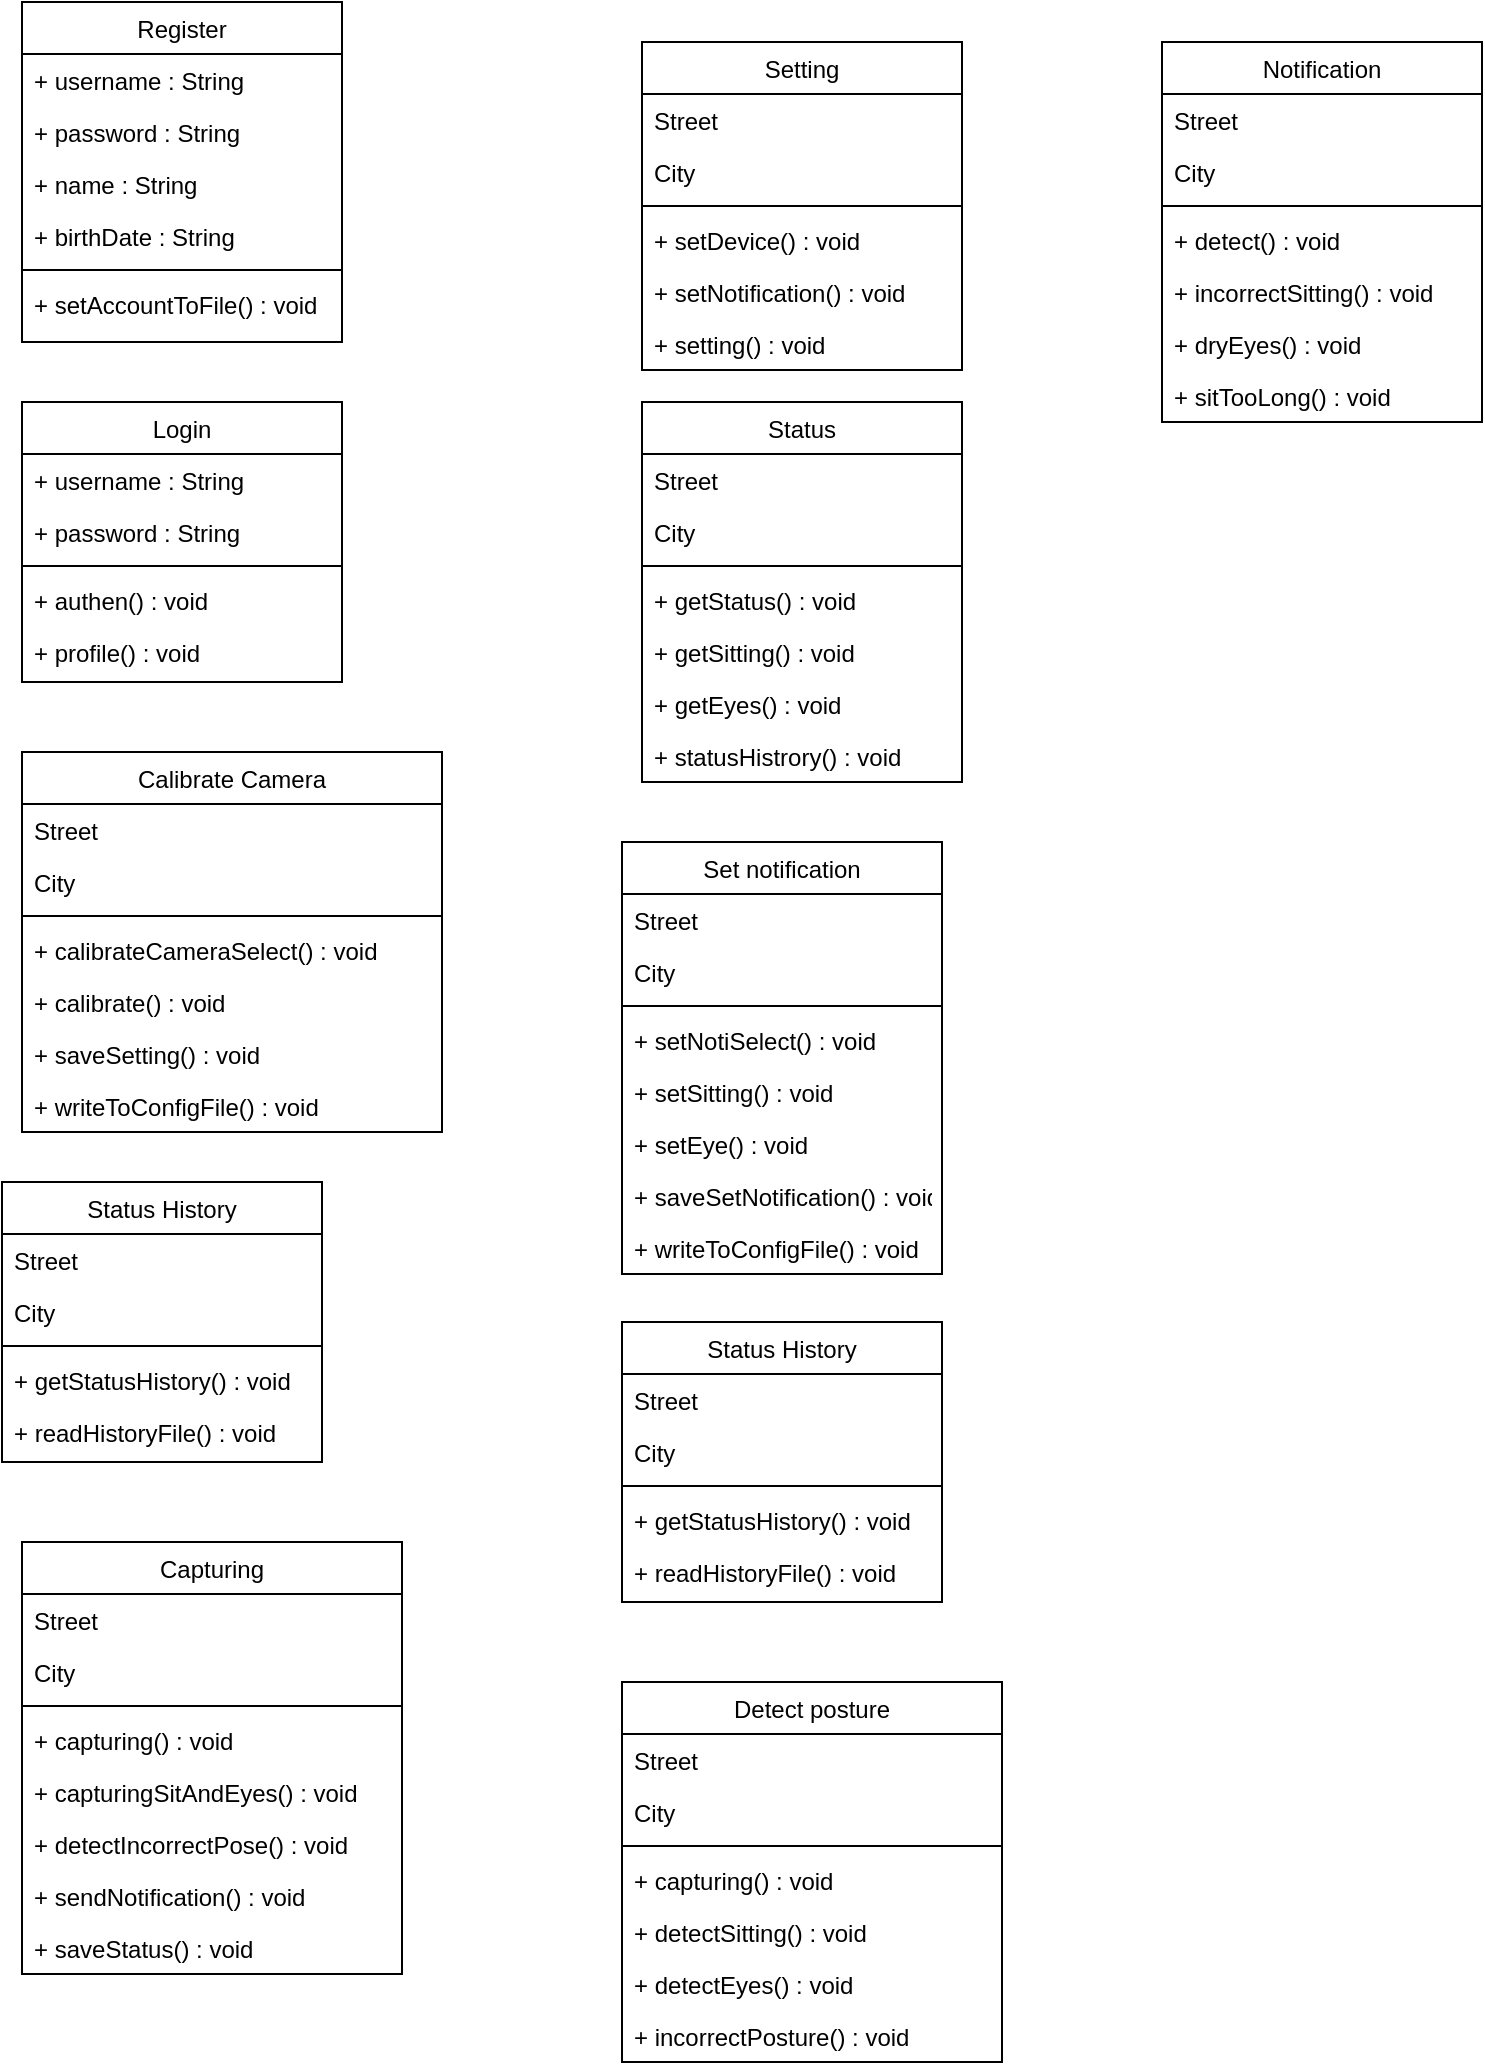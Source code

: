 <mxfile version="15.5.1" type="github">
  <diagram id="C5RBs43oDa-KdzZeNtuy" name="Page-1">
    <mxGraphModel dx="1593" dy="786" grid="1" gridSize="10" guides="1" tooltips="1" connect="1" arrows="1" fold="1" page="1" pageScale="1" pageWidth="827" pageHeight="1169" math="0" shadow="0">
      <root>
        <mxCell id="WIyWlLk6GJQsqaUBKTNV-0" />
        <mxCell id="WIyWlLk6GJQsqaUBKTNV-1" parent="WIyWlLk6GJQsqaUBKTNV-0" />
        <mxCell id="zkfFHV4jXpPFQw0GAbJ--0" value="Register" style="swimlane;fontStyle=0;align=center;verticalAlign=top;childLayout=stackLayout;horizontal=1;startSize=26;horizontalStack=0;resizeParent=1;resizeLast=0;collapsible=1;marginBottom=0;rounded=0;shadow=0;strokeWidth=1;" parent="WIyWlLk6GJQsqaUBKTNV-1" vertex="1">
          <mxGeometry x="50" y="20" width="160" height="170" as="geometry">
            <mxRectangle x="230" y="140" width="160" height="26" as="alternateBounds" />
          </mxGeometry>
        </mxCell>
        <mxCell id="zkfFHV4jXpPFQw0GAbJ--1" value="+ username : String" style="text;align=left;verticalAlign=top;spacingLeft=4;spacingRight=4;overflow=hidden;rotatable=0;points=[[0,0.5],[1,0.5]];portConstraint=eastwest;" parent="zkfFHV4jXpPFQw0GAbJ--0" vertex="1">
          <mxGeometry y="26" width="160" height="26" as="geometry" />
        </mxCell>
        <mxCell id="zkfFHV4jXpPFQw0GAbJ--2" value="+ password : String" style="text;align=left;verticalAlign=top;spacingLeft=4;spacingRight=4;overflow=hidden;rotatable=0;points=[[0,0.5],[1,0.5]];portConstraint=eastwest;rounded=0;shadow=0;html=0;" parent="zkfFHV4jXpPFQw0GAbJ--0" vertex="1">
          <mxGeometry y="52" width="160" height="26" as="geometry" />
        </mxCell>
        <mxCell id="vv1hb8bBGI_ncl7h0-FY-2" value="+ name : String" style="text;align=left;verticalAlign=top;spacingLeft=4;spacingRight=4;overflow=hidden;rotatable=0;points=[[0,0.5],[1,0.5]];portConstraint=eastwest;rounded=0;shadow=0;html=0;" vertex="1" parent="zkfFHV4jXpPFQw0GAbJ--0">
          <mxGeometry y="78" width="160" height="26" as="geometry" />
        </mxCell>
        <mxCell id="zkfFHV4jXpPFQw0GAbJ--3" value="+ birthDate : String" style="text;align=left;verticalAlign=top;spacingLeft=4;spacingRight=4;overflow=hidden;rotatable=0;points=[[0,0.5],[1,0.5]];portConstraint=eastwest;rounded=0;shadow=0;html=0;" parent="zkfFHV4jXpPFQw0GAbJ--0" vertex="1">
          <mxGeometry y="104" width="160" height="26" as="geometry" />
        </mxCell>
        <mxCell id="zkfFHV4jXpPFQw0GAbJ--4" value="" style="line;html=1;strokeWidth=1;align=left;verticalAlign=middle;spacingTop=-1;spacingLeft=3;spacingRight=3;rotatable=0;labelPosition=right;points=[];portConstraint=eastwest;" parent="zkfFHV4jXpPFQw0GAbJ--0" vertex="1">
          <mxGeometry y="130" width="160" height="8" as="geometry" />
        </mxCell>
        <mxCell id="zkfFHV4jXpPFQw0GAbJ--5" value="+ setAccountToFile() : void" style="text;align=left;verticalAlign=top;spacingLeft=4;spacingRight=4;overflow=hidden;rotatable=0;points=[[0,0.5],[1,0.5]];portConstraint=eastwest;" parent="zkfFHV4jXpPFQw0GAbJ--0" vertex="1">
          <mxGeometry y="138" width="160" height="26" as="geometry" />
        </mxCell>
        <mxCell id="zkfFHV4jXpPFQw0GAbJ--6" value="Login" style="swimlane;fontStyle=0;align=center;verticalAlign=top;childLayout=stackLayout;horizontal=1;startSize=26;horizontalStack=0;resizeParent=1;resizeLast=0;collapsible=1;marginBottom=0;rounded=0;shadow=0;strokeWidth=1;" parent="WIyWlLk6GJQsqaUBKTNV-1" vertex="1">
          <mxGeometry x="50" y="220" width="160" height="140" as="geometry">
            <mxRectangle x="130" y="380" width="160" height="26" as="alternateBounds" />
          </mxGeometry>
        </mxCell>
        <mxCell id="vv1hb8bBGI_ncl7h0-FY-4" value="+ username : String" style="text;align=left;verticalAlign=top;spacingLeft=4;spacingRight=4;overflow=hidden;rotatable=0;points=[[0,0.5],[1,0.5]];portConstraint=eastwest;" vertex="1" parent="zkfFHV4jXpPFQw0GAbJ--6">
          <mxGeometry y="26" width="160" height="26" as="geometry" />
        </mxCell>
        <mxCell id="vv1hb8bBGI_ncl7h0-FY-5" value="+ password : String" style="text;align=left;verticalAlign=top;spacingLeft=4;spacingRight=4;overflow=hidden;rotatable=0;points=[[0,0.5],[1,0.5]];portConstraint=eastwest;rounded=0;shadow=0;html=0;" vertex="1" parent="zkfFHV4jXpPFQw0GAbJ--6">
          <mxGeometry y="52" width="160" height="26" as="geometry" />
        </mxCell>
        <mxCell id="zkfFHV4jXpPFQw0GAbJ--9" value="" style="line;html=1;strokeWidth=1;align=left;verticalAlign=middle;spacingTop=-1;spacingLeft=3;spacingRight=3;rotatable=0;labelPosition=right;points=[];portConstraint=eastwest;" parent="zkfFHV4jXpPFQw0GAbJ--6" vertex="1">
          <mxGeometry y="78" width="160" height="8" as="geometry" />
        </mxCell>
        <mxCell id="zkfFHV4jXpPFQw0GAbJ--10" value="+ authen() : void" style="text;align=left;verticalAlign=top;spacingLeft=4;spacingRight=4;overflow=hidden;rotatable=0;points=[[0,0.5],[1,0.5]];portConstraint=eastwest;fontStyle=0" parent="zkfFHV4jXpPFQw0GAbJ--6" vertex="1">
          <mxGeometry y="86" width="160" height="26" as="geometry" />
        </mxCell>
        <mxCell id="zkfFHV4jXpPFQw0GAbJ--11" value="+ profile() : void" style="text;align=left;verticalAlign=top;spacingLeft=4;spacingRight=4;overflow=hidden;rotatable=0;points=[[0,0.5],[1,0.5]];portConstraint=eastwest;" parent="zkfFHV4jXpPFQw0GAbJ--6" vertex="1">
          <mxGeometry y="112" width="160" height="26" as="geometry" />
        </mxCell>
        <mxCell id="zkfFHV4jXpPFQw0GAbJ--17" value="Setting" style="swimlane;fontStyle=0;align=center;verticalAlign=top;childLayout=stackLayout;horizontal=1;startSize=26;horizontalStack=0;resizeParent=1;resizeLast=0;collapsible=1;marginBottom=0;rounded=0;shadow=0;strokeWidth=1;" parent="WIyWlLk6GJQsqaUBKTNV-1" vertex="1">
          <mxGeometry x="360" y="40" width="160" height="164" as="geometry">
            <mxRectangle x="550" y="140" width="160" height="26" as="alternateBounds" />
          </mxGeometry>
        </mxCell>
        <mxCell id="zkfFHV4jXpPFQw0GAbJ--18" value="Street" style="text;align=left;verticalAlign=top;spacingLeft=4;spacingRight=4;overflow=hidden;rotatable=0;points=[[0,0.5],[1,0.5]];portConstraint=eastwest;" parent="zkfFHV4jXpPFQw0GAbJ--17" vertex="1">
          <mxGeometry y="26" width="160" height="26" as="geometry" />
        </mxCell>
        <mxCell id="zkfFHV4jXpPFQw0GAbJ--19" value="City" style="text;align=left;verticalAlign=top;spacingLeft=4;spacingRight=4;overflow=hidden;rotatable=0;points=[[0,0.5],[1,0.5]];portConstraint=eastwest;rounded=0;shadow=0;html=0;" parent="zkfFHV4jXpPFQw0GAbJ--17" vertex="1">
          <mxGeometry y="52" width="160" height="26" as="geometry" />
        </mxCell>
        <mxCell id="zkfFHV4jXpPFQw0GAbJ--23" value="" style="line;html=1;strokeWidth=1;align=left;verticalAlign=middle;spacingTop=-1;spacingLeft=3;spacingRight=3;rotatable=0;labelPosition=right;points=[];portConstraint=eastwest;" parent="zkfFHV4jXpPFQw0GAbJ--17" vertex="1">
          <mxGeometry y="78" width="160" height="8" as="geometry" />
        </mxCell>
        <mxCell id="zkfFHV4jXpPFQw0GAbJ--24" value="+ setDevice() : void" style="text;align=left;verticalAlign=top;spacingLeft=4;spacingRight=4;overflow=hidden;rotatable=0;points=[[0,0.5],[1,0.5]];portConstraint=eastwest;" parent="zkfFHV4jXpPFQw0GAbJ--17" vertex="1">
          <mxGeometry y="86" width="160" height="26" as="geometry" />
        </mxCell>
        <mxCell id="zkfFHV4jXpPFQw0GAbJ--25" value="+ setNotification() : void" style="text;align=left;verticalAlign=top;spacingLeft=4;spacingRight=4;overflow=hidden;rotatable=0;points=[[0,0.5],[1,0.5]];portConstraint=eastwest;" parent="zkfFHV4jXpPFQw0GAbJ--17" vertex="1">
          <mxGeometry y="112" width="160" height="26" as="geometry" />
        </mxCell>
        <mxCell id="vv1hb8bBGI_ncl7h0-FY-12" value="+ setting() : void" style="text;align=left;verticalAlign=top;spacingLeft=4;spacingRight=4;overflow=hidden;rotatable=0;points=[[0,0.5],[1,0.5]];portConstraint=eastwest;" vertex="1" parent="zkfFHV4jXpPFQw0GAbJ--17">
          <mxGeometry y="138" width="160" height="26" as="geometry" />
        </mxCell>
        <mxCell id="vv1hb8bBGI_ncl7h0-FY-13" value="Status" style="swimlane;fontStyle=0;align=center;verticalAlign=top;childLayout=stackLayout;horizontal=1;startSize=26;horizontalStack=0;resizeParent=1;resizeLast=0;collapsible=1;marginBottom=0;rounded=0;shadow=0;strokeWidth=1;" vertex="1" parent="WIyWlLk6GJQsqaUBKTNV-1">
          <mxGeometry x="360" y="220" width="160" height="190" as="geometry">
            <mxRectangle x="550" y="140" width="160" height="26" as="alternateBounds" />
          </mxGeometry>
        </mxCell>
        <mxCell id="vv1hb8bBGI_ncl7h0-FY-14" value="Street" style="text;align=left;verticalAlign=top;spacingLeft=4;spacingRight=4;overflow=hidden;rotatable=0;points=[[0,0.5],[1,0.5]];portConstraint=eastwest;" vertex="1" parent="vv1hb8bBGI_ncl7h0-FY-13">
          <mxGeometry y="26" width="160" height="26" as="geometry" />
        </mxCell>
        <mxCell id="vv1hb8bBGI_ncl7h0-FY-15" value="City" style="text;align=left;verticalAlign=top;spacingLeft=4;spacingRight=4;overflow=hidden;rotatable=0;points=[[0,0.5],[1,0.5]];portConstraint=eastwest;rounded=0;shadow=0;html=0;" vertex="1" parent="vv1hb8bBGI_ncl7h0-FY-13">
          <mxGeometry y="52" width="160" height="26" as="geometry" />
        </mxCell>
        <mxCell id="vv1hb8bBGI_ncl7h0-FY-16" value="" style="line;html=1;strokeWidth=1;align=left;verticalAlign=middle;spacingTop=-1;spacingLeft=3;spacingRight=3;rotatable=0;labelPosition=right;points=[];portConstraint=eastwest;" vertex="1" parent="vv1hb8bBGI_ncl7h0-FY-13">
          <mxGeometry y="78" width="160" height="8" as="geometry" />
        </mxCell>
        <mxCell id="vv1hb8bBGI_ncl7h0-FY-17" value="+ getStatus() : void" style="text;align=left;verticalAlign=top;spacingLeft=4;spacingRight=4;overflow=hidden;rotatable=0;points=[[0,0.5],[1,0.5]];portConstraint=eastwest;" vertex="1" parent="vv1hb8bBGI_ncl7h0-FY-13">
          <mxGeometry y="86" width="160" height="26" as="geometry" />
        </mxCell>
        <mxCell id="vv1hb8bBGI_ncl7h0-FY-18" value="+ getSitting() : void" style="text;align=left;verticalAlign=top;spacingLeft=4;spacingRight=4;overflow=hidden;rotatable=0;points=[[0,0.5],[1,0.5]];portConstraint=eastwest;" vertex="1" parent="vv1hb8bBGI_ncl7h0-FY-13">
          <mxGeometry y="112" width="160" height="26" as="geometry" />
        </mxCell>
        <mxCell id="vv1hb8bBGI_ncl7h0-FY-19" value="+ getEyes() : void" style="text;align=left;verticalAlign=top;spacingLeft=4;spacingRight=4;overflow=hidden;rotatable=0;points=[[0,0.5],[1,0.5]];portConstraint=eastwest;" vertex="1" parent="vv1hb8bBGI_ncl7h0-FY-13">
          <mxGeometry y="138" width="160" height="26" as="geometry" />
        </mxCell>
        <mxCell id="vv1hb8bBGI_ncl7h0-FY-20" value="+ statusHistrory() : void" style="text;align=left;verticalAlign=top;spacingLeft=4;spacingRight=4;overflow=hidden;rotatable=0;points=[[0,0.5],[1,0.5]];portConstraint=eastwest;" vertex="1" parent="vv1hb8bBGI_ncl7h0-FY-13">
          <mxGeometry y="164" width="160" height="26" as="geometry" />
        </mxCell>
        <mxCell id="vv1hb8bBGI_ncl7h0-FY-21" value="Calibrate Camera" style="swimlane;fontStyle=0;align=center;verticalAlign=top;childLayout=stackLayout;horizontal=1;startSize=26;horizontalStack=0;resizeParent=1;resizeLast=0;collapsible=1;marginBottom=0;rounded=0;shadow=0;strokeWidth=1;" vertex="1" parent="WIyWlLk6GJQsqaUBKTNV-1">
          <mxGeometry x="50" y="395" width="210" height="190" as="geometry">
            <mxRectangle x="550" y="140" width="160" height="26" as="alternateBounds" />
          </mxGeometry>
        </mxCell>
        <mxCell id="vv1hb8bBGI_ncl7h0-FY-22" value="Street" style="text;align=left;verticalAlign=top;spacingLeft=4;spacingRight=4;overflow=hidden;rotatable=0;points=[[0,0.5],[1,0.5]];portConstraint=eastwest;" vertex="1" parent="vv1hb8bBGI_ncl7h0-FY-21">
          <mxGeometry y="26" width="210" height="26" as="geometry" />
        </mxCell>
        <mxCell id="vv1hb8bBGI_ncl7h0-FY-23" value="City" style="text;align=left;verticalAlign=top;spacingLeft=4;spacingRight=4;overflow=hidden;rotatable=0;points=[[0,0.5],[1,0.5]];portConstraint=eastwest;rounded=0;shadow=0;html=0;" vertex="1" parent="vv1hb8bBGI_ncl7h0-FY-21">
          <mxGeometry y="52" width="210" height="26" as="geometry" />
        </mxCell>
        <mxCell id="vv1hb8bBGI_ncl7h0-FY-24" value="" style="line;html=1;strokeWidth=1;align=left;verticalAlign=middle;spacingTop=-1;spacingLeft=3;spacingRight=3;rotatable=0;labelPosition=right;points=[];portConstraint=eastwest;" vertex="1" parent="vv1hb8bBGI_ncl7h0-FY-21">
          <mxGeometry y="78" width="210" height="8" as="geometry" />
        </mxCell>
        <mxCell id="vv1hb8bBGI_ncl7h0-FY-25" value="+ calibrateCameraSelect() : void" style="text;align=left;verticalAlign=top;spacingLeft=4;spacingRight=4;overflow=hidden;rotatable=0;points=[[0,0.5],[1,0.5]];portConstraint=eastwest;" vertex="1" parent="vv1hb8bBGI_ncl7h0-FY-21">
          <mxGeometry y="86" width="210" height="26" as="geometry" />
        </mxCell>
        <mxCell id="vv1hb8bBGI_ncl7h0-FY-26" value="+ calibrate() : void" style="text;align=left;verticalAlign=top;spacingLeft=4;spacingRight=4;overflow=hidden;rotatable=0;points=[[0,0.5],[1,0.5]];portConstraint=eastwest;" vertex="1" parent="vv1hb8bBGI_ncl7h0-FY-21">
          <mxGeometry y="112" width="210" height="26" as="geometry" />
        </mxCell>
        <mxCell id="vv1hb8bBGI_ncl7h0-FY-27" value="+ saveSetting() : void" style="text;align=left;verticalAlign=top;spacingLeft=4;spacingRight=4;overflow=hidden;rotatable=0;points=[[0,0.5],[1,0.5]];portConstraint=eastwest;" vertex="1" parent="vv1hb8bBGI_ncl7h0-FY-21">
          <mxGeometry y="138" width="210" height="26" as="geometry" />
        </mxCell>
        <mxCell id="vv1hb8bBGI_ncl7h0-FY-28" value="+ writeToConfigFile() : void" style="text;align=left;verticalAlign=top;spacingLeft=4;spacingRight=4;overflow=hidden;rotatable=0;points=[[0,0.5],[1,0.5]];portConstraint=eastwest;" vertex="1" parent="vv1hb8bBGI_ncl7h0-FY-21">
          <mxGeometry y="164" width="210" height="26" as="geometry" />
        </mxCell>
        <mxCell id="vv1hb8bBGI_ncl7h0-FY-36" value="Set notification" style="swimlane;fontStyle=0;align=center;verticalAlign=top;childLayout=stackLayout;horizontal=1;startSize=26;horizontalStack=0;resizeParent=1;resizeLast=0;collapsible=1;marginBottom=0;rounded=0;shadow=0;strokeWidth=1;" vertex="1" parent="WIyWlLk6GJQsqaUBKTNV-1">
          <mxGeometry x="350" y="440" width="160" height="216" as="geometry">
            <mxRectangle x="550" y="140" width="160" height="26" as="alternateBounds" />
          </mxGeometry>
        </mxCell>
        <mxCell id="vv1hb8bBGI_ncl7h0-FY-37" value="Street" style="text;align=left;verticalAlign=top;spacingLeft=4;spacingRight=4;overflow=hidden;rotatable=0;points=[[0,0.5],[1,0.5]];portConstraint=eastwest;" vertex="1" parent="vv1hb8bBGI_ncl7h0-FY-36">
          <mxGeometry y="26" width="160" height="26" as="geometry" />
        </mxCell>
        <mxCell id="vv1hb8bBGI_ncl7h0-FY-38" value="City" style="text;align=left;verticalAlign=top;spacingLeft=4;spacingRight=4;overflow=hidden;rotatable=0;points=[[0,0.5],[1,0.5]];portConstraint=eastwest;rounded=0;shadow=0;html=0;" vertex="1" parent="vv1hb8bBGI_ncl7h0-FY-36">
          <mxGeometry y="52" width="160" height="26" as="geometry" />
        </mxCell>
        <mxCell id="vv1hb8bBGI_ncl7h0-FY-39" value="" style="line;html=1;strokeWidth=1;align=left;verticalAlign=middle;spacingTop=-1;spacingLeft=3;spacingRight=3;rotatable=0;labelPosition=right;points=[];portConstraint=eastwest;" vertex="1" parent="vv1hb8bBGI_ncl7h0-FY-36">
          <mxGeometry y="78" width="160" height="8" as="geometry" />
        </mxCell>
        <mxCell id="vv1hb8bBGI_ncl7h0-FY-40" value="+ setNotiSelect() : void" style="text;align=left;verticalAlign=top;spacingLeft=4;spacingRight=4;overflow=hidden;rotatable=0;points=[[0,0.5],[1,0.5]];portConstraint=eastwest;" vertex="1" parent="vv1hb8bBGI_ncl7h0-FY-36">
          <mxGeometry y="86" width="160" height="26" as="geometry" />
        </mxCell>
        <mxCell id="vv1hb8bBGI_ncl7h0-FY-41" value="+ setSitting() : void" style="text;align=left;verticalAlign=top;spacingLeft=4;spacingRight=4;overflow=hidden;rotatable=0;points=[[0,0.5],[1,0.5]];portConstraint=eastwest;" vertex="1" parent="vv1hb8bBGI_ncl7h0-FY-36">
          <mxGeometry y="112" width="160" height="26" as="geometry" />
        </mxCell>
        <mxCell id="vv1hb8bBGI_ncl7h0-FY-42" value="+ setEye() : void" style="text;align=left;verticalAlign=top;spacingLeft=4;spacingRight=4;overflow=hidden;rotatable=0;points=[[0,0.5],[1,0.5]];portConstraint=eastwest;" vertex="1" parent="vv1hb8bBGI_ncl7h0-FY-36">
          <mxGeometry y="138" width="160" height="26" as="geometry" />
        </mxCell>
        <mxCell id="vv1hb8bBGI_ncl7h0-FY-43" value="+ saveSetNotification() : void" style="text;align=left;verticalAlign=top;spacingLeft=4;spacingRight=4;overflow=hidden;rotatable=0;points=[[0,0.5],[1,0.5]];portConstraint=eastwest;" vertex="1" parent="vv1hb8bBGI_ncl7h0-FY-36">
          <mxGeometry y="164" width="160" height="26" as="geometry" />
        </mxCell>
        <mxCell id="vv1hb8bBGI_ncl7h0-FY-44" value="+ writeToConfigFile() : void" style="text;align=left;verticalAlign=top;spacingLeft=4;spacingRight=4;overflow=hidden;rotatable=0;points=[[0,0.5],[1,0.5]];portConstraint=eastwest;" vertex="1" parent="vv1hb8bBGI_ncl7h0-FY-36">
          <mxGeometry y="190" width="160" height="26" as="geometry" />
        </mxCell>
        <mxCell id="vv1hb8bBGI_ncl7h0-FY-45" value="Status History" style="swimlane;fontStyle=0;align=center;verticalAlign=top;childLayout=stackLayout;horizontal=1;startSize=26;horizontalStack=0;resizeParent=1;resizeLast=0;collapsible=1;marginBottom=0;rounded=0;shadow=0;strokeWidth=1;" vertex="1" parent="WIyWlLk6GJQsqaUBKTNV-1">
          <mxGeometry x="40" y="610" width="160" height="140" as="geometry">
            <mxRectangle x="550" y="140" width="160" height="26" as="alternateBounds" />
          </mxGeometry>
        </mxCell>
        <mxCell id="vv1hb8bBGI_ncl7h0-FY-46" value="Street" style="text;align=left;verticalAlign=top;spacingLeft=4;spacingRight=4;overflow=hidden;rotatable=0;points=[[0,0.5],[1,0.5]];portConstraint=eastwest;" vertex="1" parent="vv1hb8bBGI_ncl7h0-FY-45">
          <mxGeometry y="26" width="160" height="26" as="geometry" />
        </mxCell>
        <mxCell id="vv1hb8bBGI_ncl7h0-FY-47" value="City" style="text;align=left;verticalAlign=top;spacingLeft=4;spacingRight=4;overflow=hidden;rotatable=0;points=[[0,0.5],[1,0.5]];portConstraint=eastwest;rounded=0;shadow=0;html=0;" vertex="1" parent="vv1hb8bBGI_ncl7h0-FY-45">
          <mxGeometry y="52" width="160" height="26" as="geometry" />
        </mxCell>
        <mxCell id="vv1hb8bBGI_ncl7h0-FY-48" value="" style="line;html=1;strokeWidth=1;align=left;verticalAlign=middle;spacingTop=-1;spacingLeft=3;spacingRight=3;rotatable=0;labelPosition=right;points=[];portConstraint=eastwest;" vertex="1" parent="vv1hb8bBGI_ncl7h0-FY-45">
          <mxGeometry y="78" width="160" height="8" as="geometry" />
        </mxCell>
        <mxCell id="vv1hb8bBGI_ncl7h0-FY-49" value="+ getStatusHistory() : void" style="text;align=left;verticalAlign=top;spacingLeft=4;spacingRight=4;overflow=hidden;rotatable=0;points=[[0,0.5],[1,0.5]];portConstraint=eastwest;" vertex="1" parent="vv1hb8bBGI_ncl7h0-FY-45">
          <mxGeometry y="86" width="160" height="26" as="geometry" />
        </mxCell>
        <mxCell id="vv1hb8bBGI_ncl7h0-FY-50" value="+ readHistoryFile() : void" style="text;align=left;verticalAlign=top;spacingLeft=4;spacingRight=4;overflow=hidden;rotatable=0;points=[[0,0.5],[1,0.5]];portConstraint=eastwest;" vertex="1" parent="vv1hb8bBGI_ncl7h0-FY-45">
          <mxGeometry y="112" width="160" height="26" as="geometry" />
        </mxCell>
        <mxCell id="vv1hb8bBGI_ncl7h0-FY-54" value="Status History" style="swimlane;fontStyle=0;align=center;verticalAlign=top;childLayout=stackLayout;horizontal=1;startSize=26;horizontalStack=0;resizeParent=1;resizeLast=0;collapsible=1;marginBottom=0;rounded=0;shadow=0;strokeWidth=1;" vertex="1" parent="WIyWlLk6GJQsqaUBKTNV-1">
          <mxGeometry x="350" y="680" width="160" height="140" as="geometry">
            <mxRectangle x="550" y="140" width="160" height="26" as="alternateBounds" />
          </mxGeometry>
        </mxCell>
        <mxCell id="vv1hb8bBGI_ncl7h0-FY-55" value="Street" style="text;align=left;verticalAlign=top;spacingLeft=4;spacingRight=4;overflow=hidden;rotatable=0;points=[[0,0.5],[1,0.5]];portConstraint=eastwest;" vertex="1" parent="vv1hb8bBGI_ncl7h0-FY-54">
          <mxGeometry y="26" width="160" height="26" as="geometry" />
        </mxCell>
        <mxCell id="vv1hb8bBGI_ncl7h0-FY-56" value="City" style="text;align=left;verticalAlign=top;spacingLeft=4;spacingRight=4;overflow=hidden;rotatable=0;points=[[0,0.5],[1,0.5]];portConstraint=eastwest;rounded=0;shadow=0;html=0;" vertex="1" parent="vv1hb8bBGI_ncl7h0-FY-54">
          <mxGeometry y="52" width="160" height="26" as="geometry" />
        </mxCell>
        <mxCell id="vv1hb8bBGI_ncl7h0-FY-57" value="" style="line;html=1;strokeWidth=1;align=left;verticalAlign=middle;spacingTop=-1;spacingLeft=3;spacingRight=3;rotatable=0;labelPosition=right;points=[];portConstraint=eastwest;" vertex="1" parent="vv1hb8bBGI_ncl7h0-FY-54">
          <mxGeometry y="78" width="160" height="8" as="geometry" />
        </mxCell>
        <mxCell id="vv1hb8bBGI_ncl7h0-FY-58" value="+ getStatusHistory() : void" style="text;align=left;verticalAlign=top;spacingLeft=4;spacingRight=4;overflow=hidden;rotatable=0;points=[[0,0.5],[1,0.5]];portConstraint=eastwest;" vertex="1" parent="vv1hb8bBGI_ncl7h0-FY-54">
          <mxGeometry y="86" width="160" height="26" as="geometry" />
        </mxCell>
        <mxCell id="vv1hb8bBGI_ncl7h0-FY-59" value="+ readHistoryFile() : void" style="text;align=left;verticalAlign=top;spacingLeft=4;spacingRight=4;overflow=hidden;rotatable=0;points=[[0,0.5],[1,0.5]];portConstraint=eastwest;" vertex="1" parent="vv1hb8bBGI_ncl7h0-FY-54">
          <mxGeometry y="112" width="160" height="26" as="geometry" />
        </mxCell>
        <mxCell id="vv1hb8bBGI_ncl7h0-FY-65" value="Capturing" style="swimlane;fontStyle=0;align=center;verticalAlign=top;childLayout=stackLayout;horizontal=1;startSize=26;horizontalStack=0;resizeParent=1;resizeLast=0;collapsible=1;marginBottom=0;rounded=0;shadow=0;strokeWidth=1;" vertex="1" parent="WIyWlLk6GJQsqaUBKTNV-1">
          <mxGeometry x="50" y="790" width="190" height="216" as="geometry">
            <mxRectangle x="550" y="140" width="160" height="26" as="alternateBounds" />
          </mxGeometry>
        </mxCell>
        <mxCell id="vv1hb8bBGI_ncl7h0-FY-66" value="Street" style="text;align=left;verticalAlign=top;spacingLeft=4;spacingRight=4;overflow=hidden;rotatable=0;points=[[0,0.5],[1,0.5]];portConstraint=eastwest;" vertex="1" parent="vv1hb8bBGI_ncl7h0-FY-65">
          <mxGeometry y="26" width="190" height="26" as="geometry" />
        </mxCell>
        <mxCell id="vv1hb8bBGI_ncl7h0-FY-67" value="City" style="text;align=left;verticalAlign=top;spacingLeft=4;spacingRight=4;overflow=hidden;rotatable=0;points=[[0,0.5],[1,0.5]];portConstraint=eastwest;rounded=0;shadow=0;html=0;" vertex="1" parent="vv1hb8bBGI_ncl7h0-FY-65">
          <mxGeometry y="52" width="190" height="26" as="geometry" />
        </mxCell>
        <mxCell id="vv1hb8bBGI_ncl7h0-FY-68" value="" style="line;html=1;strokeWidth=1;align=left;verticalAlign=middle;spacingTop=-1;spacingLeft=3;spacingRight=3;rotatable=0;labelPosition=right;points=[];portConstraint=eastwest;" vertex="1" parent="vv1hb8bBGI_ncl7h0-FY-65">
          <mxGeometry y="78" width="190" height="8" as="geometry" />
        </mxCell>
        <mxCell id="vv1hb8bBGI_ncl7h0-FY-69" value="+ capturing() : void" style="text;align=left;verticalAlign=top;spacingLeft=4;spacingRight=4;overflow=hidden;rotatable=0;points=[[0,0.5],[1,0.5]];portConstraint=eastwest;" vertex="1" parent="vv1hb8bBGI_ncl7h0-FY-65">
          <mxGeometry y="86" width="190" height="26" as="geometry" />
        </mxCell>
        <mxCell id="vv1hb8bBGI_ncl7h0-FY-70" value="+ capturingSitAndEyes() : void" style="text;align=left;verticalAlign=top;spacingLeft=4;spacingRight=4;overflow=hidden;rotatable=0;points=[[0,0.5],[1,0.5]];portConstraint=eastwest;" vertex="1" parent="vv1hb8bBGI_ncl7h0-FY-65">
          <mxGeometry y="112" width="190" height="26" as="geometry" />
        </mxCell>
        <mxCell id="vv1hb8bBGI_ncl7h0-FY-71" value="+ detectIncorrectPose() : void" style="text;align=left;verticalAlign=top;spacingLeft=4;spacingRight=4;overflow=hidden;rotatable=0;points=[[0,0.5],[1,0.5]];portConstraint=eastwest;" vertex="1" parent="vv1hb8bBGI_ncl7h0-FY-65">
          <mxGeometry y="138" width="190" height="26" as="geometry" />
        </mxCell>
        <mxCell id="vv1hb8bBGI_ncl7h0-FY-72" value="+ sendNotification() : void" style="text;align=left;verticalAlign=top;spacingLeft=4;spacingRight=4;overflow=hidden;rotatable=0;points=[[0,0.5],[1,0.5]];portConstraint=eastwest;" vertex="1" parent="vv1hb8bBGI_ncl7h0-FY-65">
          <mxGeometry y="164" width="190" height="26" as="geometry" />
        </mxCell>
        <mxCell id="vv1hb8bBGI_ncl7h0-FY-73" value="+ saveStatus() : void" style="text;align=left;verticalAlign=top;spacingLeft=4;spacingRight=4;overflow=hidden;rotatable=0;points=[[0,0.5],[1,0.5]];portConstraint=eastwest;" vertex="1" parent="vv1hb8bBGI_ncl7h0-FY-65">
          <mxGeometry y="190" width="190" height="26" as="geometry" />
        </mxCell>
        <mxCell id="vv1hb8bBGI_ncl7h0-FY-74" value="Detect posture" style="swimlane;fontStyle=0;align=center;verticalAlign=top;childLayout=stackLayout;horizontal=1;startSize=26;horizontalStack=0;resizeParent=1;resizeLast=0;collapsible=1;marginBottom=0;rounded=0;shadow=0;strokeWidth=1;" vertex="1" parent="WIyWlLk6GJQsqaUBKTNV-1">
          <mxGeometry x="350" y="860" width="190" height="190" as="geometry">
            <mxRectangle x="550" y="140" width="160" height="26" as="alternateBounds" />
          </mxGeometry>
        </mxCell>
        <mxCell id="vv1hb8bBGI_ncl7h0-FY-75" value="Street" style="text;align=left;verticalAlign=top;spacingLeft=4;spacingRight=4;overflow=hidden;rotatable=0;points=[[0,0.5],[1,0.5]];portConstraint=eastwest;" vertex="1" parent="vv1hb8bBGI_ncl7h0-FY-74">
          <mxGeometry y="26" width="190" height="26" as="geometry" />
        </mxCell>
        <mxCell id="vv1hb8bBGI_ncl7h0-FY-76" value="City" style="text;align=left;verticalAlign=top;spacingLeft=4;spacingRight=4;overflow=hidden;rotatable=0;points=[[0,0.5],[1,0.5]];portConstraint=eastwest;rounded=0;shadow=0;html=0;" vertex="1" parent="vv1hb8bBGI_ncl7h0-FY-74">
          <mxGeometry y="52" width="190" height="26" as="geometry" />
        </mxCell>
        <mxCell id="vv1hb8bBGI_ncl7h0-FY-77" value="" style="line;html=1;strokeWidth=1;align=left;verticalAlign=middle;spacingTop=-1;spacingLeft=3;spacingRight=3;rotatable=0;labelPosition=right;points=[];portConstraint=eastwest;" vertex="1" parent="vv1hb8bBGI_ncl7h0-FY-74">
          <mxGeometry y="78" width="190" height="8" as="geometry" />
        </mxCell>
        <mxCell id="vv1hb8bBGI_ncl7h0-FY-78" value="+ capturing() : void" style="text;align=left;verticalAlign=top;spacingLeft=4;spacingRight=4;overflow=hidden;rotatable=0;points=[[0,0.5],[1,0.5]];portConstraint=eastwest;" vertex="1" parent="vv1hb8bBGI_ncl7h0-FY-74">
          <mxGeometry y="86" width="190" height="26" as="geometry" />
        </mxCell>
        <mxCell id="vv1hb8bBGI_ncl7h0-FY-79" value="+ detectSitting() : void" style="text;align=left;verticalAlign=top;spacingLeft=4;spacingRight=4;overflow=hidden;rotatable=0;points=[[0,0.5],[1,0.5]];portConstraint=eastwest;" vertex="1" parent="vv1hb8bBGI_ncl7h0-FY-74">
          <mxGeometry y="112" width="190" height="26" as="geometry" />
        </mxCell>
        <mxCell id="vv1hb8bBGI_ncl7h0-FY-80" value="+ detectEyes() : void" style="text;align=left;verticalAlign=top;spacingLeft=4;spacingRight=4;overflow=hidden;rotatable=0;points=[[0,0.5],[1,0.5]];portConstraint=eastwest;" vertex="1" parent="vv1hb8bBGI_ncl7h0-FY-74">
          <mxGeometry y="138" width="190" height="26" as="geometry" />
        </mxCell>
        <mxCell id="vv1hb8bBGI_ncl7h0-FY-81" value="+ incorrectPosture() : void" style="text;align=left;verticalAlign=top;spacingLeft=4;spacingRight=4;overflow=hidden;rotatable=0;points=[[0,0.5],[1,0.5]];portConstraint=eastwest;" vertex="1" parent="vv1hb8bBGI_ncl7h0-FY-74">
          <mxGeometry y="164" width="190" height="26" as="geometry" />
        </mxCell>
        <mxCell id="vv1hb8bBGI_ncl7h0-FY-83" value="Notification" style="swimlane;fontStyle=0;align=center;verticalAlign=top;childLayout=stackLayout;horizontal=1;startSize=26;horizontalStack=0;resizeParent=1;resizeLast=0;collapsible=1;marginBottom=0;rounded=0;shadow=0;strokeWidth=1;" vertex="1" parent="WIyWlLk6GJQsqaUBKTNV-1">
          <mxGeometry x="620" y="40" width="160" height="190" as="geometry">
            <mxRectangle x="550" y="140" width="160" height="26" as="alternateBounds" />
          </mxGeometry>
        </mxCell>
        <mxCell id="vv1hb8bBGI_ncl7h0-FY-84" value="Street" style="text;align=left;verticalAlign=top;spacingLeft=4;spacingRight=4;overflow=hidden;rotatable=0;points=[[0,0.5],[1,0.5]];portConstraint=eastwest;" vertex="1" parent="vv1hb8bBGI_ncl7h0-FY-83">
          <mxGeometry y="26" width="160" height="26" as="geometry" />
        </mxCell>
        <mxCell id="vv1hb8bBGI_ncl7h0-FY-85" value="City" style="text;align=left;verticalAlign=top;spacingLeft=4;spacingRight=4;overflow=hidden;rotatable=0;points=[[0,0.5],[1,0.5]];portConstraint=eastwest;rounded=0;shadow=0;html=0;" vertex="1" parent="vv1hb8bBGI_ncl7h0-FY-83">
          <mxGeometry y="52" width="160" height="26" as="geometry" />
        </mxCell>
        <mxCell id="vv1hb8bBGI_ncl7h0-FY-86" value="" style="line;html=1;strokeWidth=1;align=left;verticalAlign=middle;spacingTop=-1;spacingLeft=3;spacingRight=3;rotatable=0;labelPosition=right;points=[];portConstraint=eastwest;" vertex="1" parent="vv1hb8bBGI_ncl7h0-FY-83">
          <mxGeometry y="78" width="160" height="8" as="geometry" />
        </mxCell>
        <mxCell id="vv1hb8bBGI_ncl7h0-FY-87" value="+ detect() : void" style="text;align=left;verticalAlign=top;spacingLeft=4;spacingRight=4;overflow=hidden;rotatable=0;points=[[0,0.5],[1,0.5]];portConstraint=eastwest;" vertex="1" parent="vv1hb8bBGI_ncl7h0-FY-83">
          <mxGeometry y="86" width="160" height="26" as="geometry" />
        </mxCell>
        <mxCell id="vv1hb8bBGI_ncl7h0-FY-88" value="+ incorrectSitting() : void" style="text;align=left;verticalAlign=top;spacingLeft=4;spacingRight=4;overflow=hidden;rotatable=0;points=[[0,0.5],[1,0.5]];portConstraint=eastwest;" vertex="1" parent="vv1hb8bBGI_ncl7h0-FY-83">
          <mxGeometry y="112" width="160" height="26" as="geometry" />
        </mxCell>
        <mxCell id="vv1hb8bBGI_ncl7h0-FY-89" value="+ dryEyes() : void" style="text;align=left;verticalAlign=top;spacingLeft=4;spacingRight=4;overflow=hidden;rotatable=0;points=[[0,0.5],[1,0.5]];portConstraint=eastwest;" vertex="1" parent="vv1hb8bBGI_ncl7h0-FY-83">
          <mxGeometry y="138" width="160" height="26" as="geometry" />
        </mxCell>
        <mxCell id="vv1hb8bBGI_ncl7h0-FY-90" value="+ sitTooLong() : void" style="text;align=left;verticalAlign=top;spacingLeft=4;spacingRight=4;overflow=hidden;rotatable=0;points=[[0,0.5],[1,0.5]];portConstraint=eastwest;" vertex="1" parent="vv1hb8bBGI_ncl7h0-FY-83">
          <mxGeometry y="164" width="160" height="26" as="geometry" />
        </mxCell>
      </root>
    </mxGraphModel>
  </diagram>
</mxfile>

